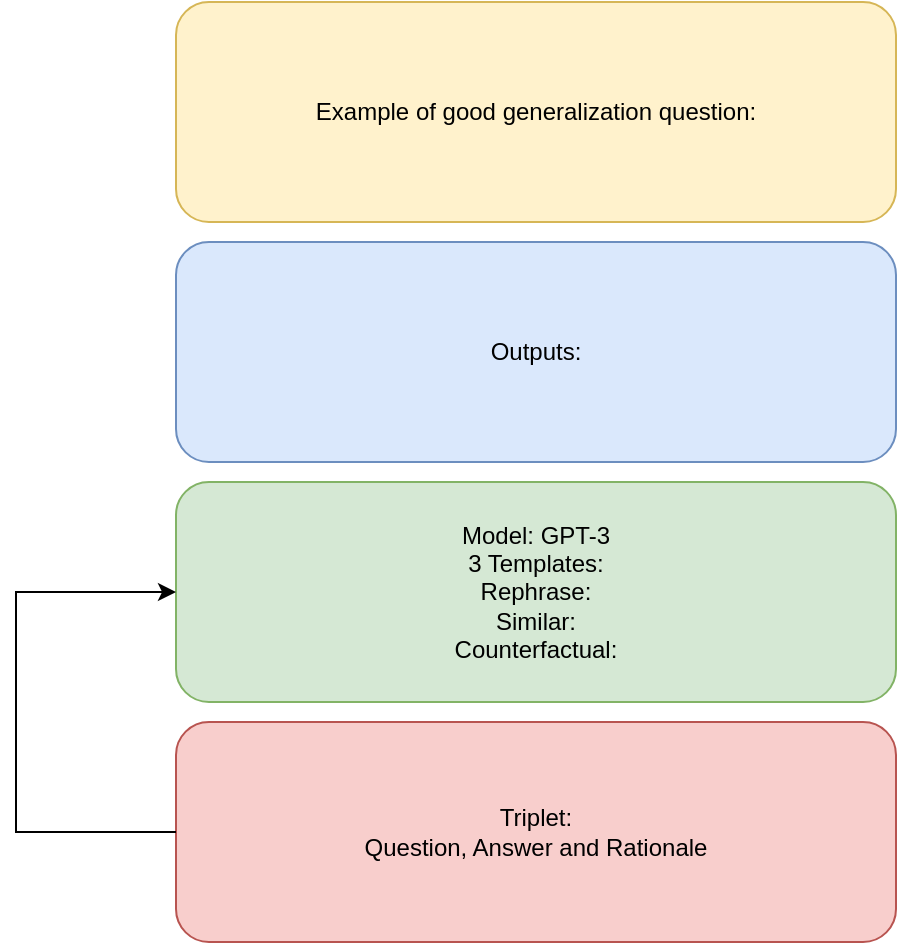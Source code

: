 <mxfile version="20.7.3" type="github">
  <diagram id="sDjkkkzCP2xNeZSmB8t3" name="Page-1">
    <mxGraphModel dx="734" dy="1574" grid="1" gridSize="10" guides="1" tooltips="1" connect="1" arrows="1" fold="1" page="1" pageScale="1" pageWidth="850" pageHeight="1100" math="0" shadow="0">
      <root>
        <mxCell id="0" />
        <mxCell id="1" parent="0" />
        <mxCell id="c2q1pvL_giwz-2hWeTIC-1" value="Triplet:&lt;br&gt;Question, Answer and Rationale&lt;br&gt;" style="rounded=1;whiteSpace=wrap;html=1;fillColor=#f8cecc;strokeColor=#b85450;" vertex="1" parent="1">
          <mxGeometry x="240" y="-120" width="360" height="110" as="geometry" />
        </mxCell>
        <mxCell id="c2q1pvL_giwz-2hWeTIC-2" value="Model: GPT-3&lt;br&gt;3 Templates:&lt;br&gt;Rephrase:&lt;br&gt;Similar:&lt;br&gt;Counterfactual:" style="rounded=1;whiteSpace=wrap;html=1;fillColor=#d5e8d4;strokeColor=#82b366;" vertex="1" parent="1">
          <mxGeometry x="240" y="-240" width="360" height="110" as="geometry" />
        </mxCell>
        <mxCell id="c2q1pvL_giwz-2hWeTIC-3" value="Outputs:" style="rounded=1;whiteSpace=wrap;html=1;fillColor=#dae8fc;strokeColor=#6c8ebf;" vertex="1" parent="1">
          <mxGeometry x="240" y="-360" width="360" height="110" as="geometry" />
        </mxCell>
        <mxCell id="c2q1pvL_giwz-2hWeTIC-4" value="Example of good generalization question:" style="rounded=1;whiteSpace=wrap;html=1;fillColor=#fff2cc;strokeColor=#d6b656;" vertex="1" parent="1">
          <mxGeometry x="240" y="-480" width="360" height="110" as="geometry" />
        </mxCell>
        <mxCell id="c2q1pvL_giwz-2hWeTIC-7" value="" style="endArrow=classic;html=1;rounded=0;exitX=0;exitY=0.5;exitDx=0;exitDy=0;entryX=0;entryY=0.5;entryDx=0;entryDy=0;" edge="1" parent="1" source="c2q1pvL_giwz-2hWeTIC-1" target="c2q1pvL_giwz-2hWeTIC-2">
          <mxGeometry width="50" height="50" relative="1" as="geometry">
            <mxPoint x="170" y="-60" as="sourcePoint" />
            <mxPoint x="220" y="-110" as="targetPoint" />
            <Array as="points">
              <mxPoint x="160" y="-65" />
              <mxPoint x="160" y="-185" />
            </Array>
          </mxGeometry>
        </mxCell>
      </root>
    </mxGraphModel>
  </diagram>
</mxfile>
